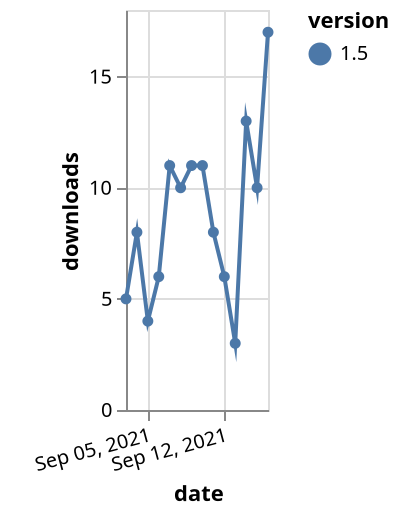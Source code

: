 {"$schema": "https://vega.github.io/schema/vega-lite/v5.json", "description": "A simple bar chart with embedded data.", "data": {"values": [{"date": "2021-09-03", "total": 23390, "delta": 5, "version": "1.5"}, {"date": "2021-09-04", "total": 23398, "delta": 8, "version": "1.5"}, {"date": "2021-09-05", "total": 23402, "delta": 4, "version": "1.5"}, {"date": "2021-09-06", "total": 23408, "delta": 6, "version": "1.5"}, {"date": "2021-09-07", "total": 23419, "delta": 11, "version": "1.5"}, {"date": "2021-09-08", "total": 23429, "delta": 10, "version": "1.5"}, {"date": "2021-09-09", "total": 23440, "delta": 11, "version": "1.5"}, {"date": "2021-09-10", "total": 23451, "delta": 11, "version": "1.5"}, {"date": "2021-09-11", "total": 23459, "delta": 8, "version": "1.5"}, {"date": "2021-09-12", "total": 23465, "delta": 6, "version": "1.5"}, {"date": "2021-09-13", "total": 23468, "delta": 3, "version": "1.5"}, {"date": "2021-09-14", "total": 23481, "delta": 13, "version": "1.5"}, {"date": "2021-09-15", "total": 23491, "delta": 10, "version": "1.5"}, {"date": "2021-09-16", "total": 23508, "delta": 17, "version": "1.5"}]}, "width": "container", "mark": {"type": "line", "point": {"filled": true}}, "encoding": {"x": {"field": "date", "type": "temporal", "timeUnit": "yearmonthdate", "title": "date", "axis": {"labelAngle": -15}}, "y": {"field": "delta", "type": "quantitative", "title": "downloads"}, "color": {"field": "version", "type": "nominal"}, "tooltip": {"field": "delta"}}}